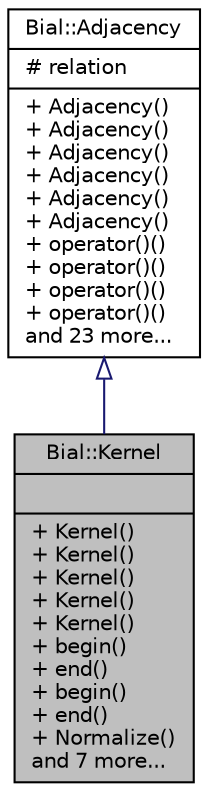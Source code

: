 digraph "Bial::Kernel"
{
  edge [fontname="Helvetica",fontsize="10",labelfontname="Helvetica",labelfontsize="10"];
  node [fontname="Helvetica",fontsize="10",shape=record];
  Node1 [label="{Bial::Kernel\n||+ Kernel()\l+ Kernel()\l+ Kernel()\l+ Kernel()\l+ Kernel()\l+ begin()\l+ end()\l+ begin()\l+ end()\l+ Normalize()\land 7 more...\l}",height=0.2,width=0.4,color="black", fillcolor="grey75", style="filled", fontcolor="black"];
  Node2 -> Node1 [dir="back",color="midnightblue",fontsize="10",style="solid",arrowtail="onormal",fontname="Helvetica"];
  Node2 [label="{Bial::Adjacency\n|# relation\l|+ Adjacency()\l+ Adjacency()\l+ Adjacency()\l+ Adjacency()\l+ Adjacency()\l+ Adjacency()\l+ operator()()\l+ operator()()\l+ operator()()\l+ operator()()\land 23 more...\l}",height=0.2,width=0.4,color="black", fillcolor="white", style="filled",URL="$class_bial_1_1_adjacency.html",tooltip="Adjacency relation and forward iteratior related to a matrix. "];
}
